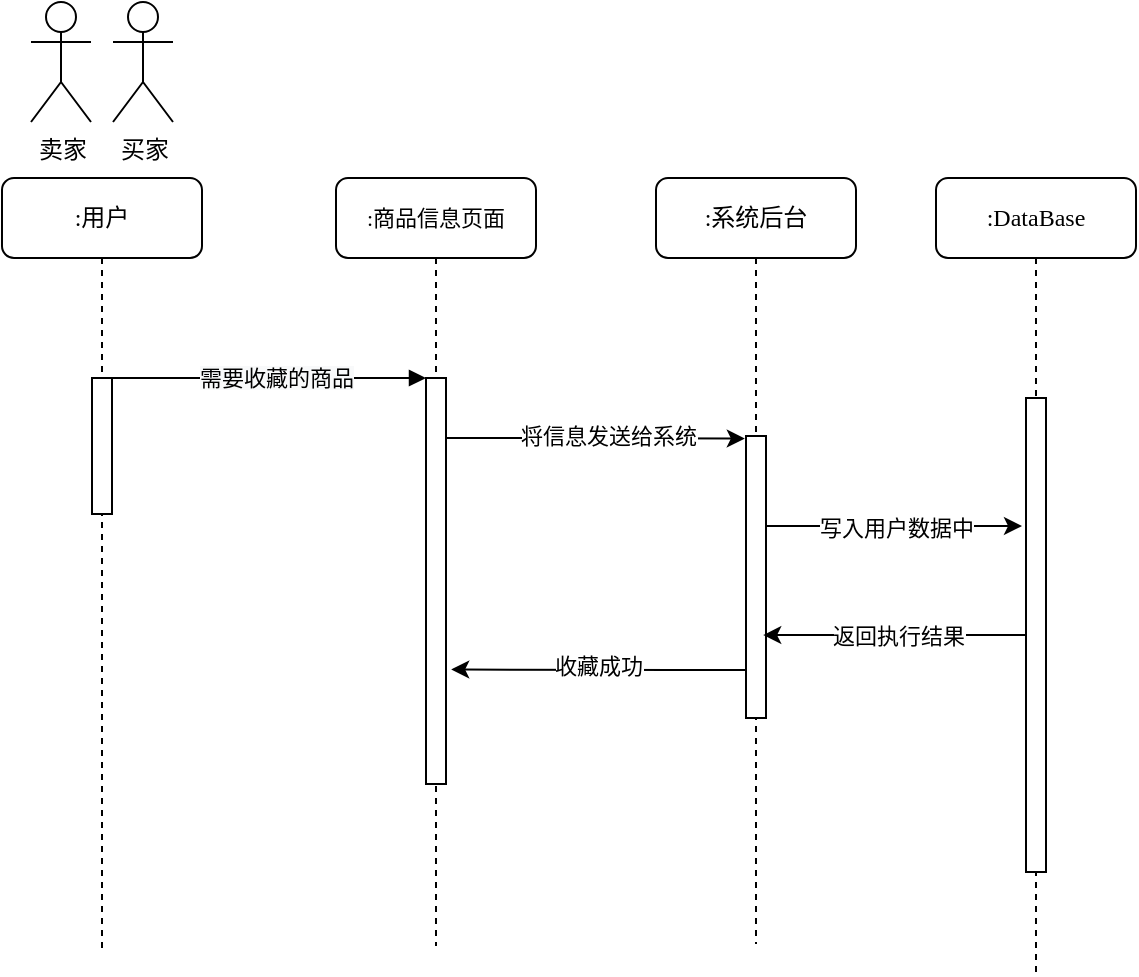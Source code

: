 <mxfile version="17.4.5" type="github">
  <diagram id="2B6EBatFKxE9Zw0DW82s" name="第 1 页">
    <mxGraphModel dx="1036" dy="557" grid="0" gridSize="10" guides="1" tooltips="1" connect="1" arrows="1" fold="1" page="1" pageScale="1" pageWidth="1169" pageHeight="827" math="0" shadow="0">
      <root>
        <mxCell id="0" />
        <mxCell id="1" parent="0" />
        <mxCell id="B5NuY8xFC4fIw8X8gln_-1" value="&lt;font style=&quot;font-size: 11px ; line-height: 1.2&quot;&gt;:商品信息页面&lt;/font&gt;" style="shape=umlLifeline;perimeter=lifelinePerimeter;whiteSpace=wrap;html=1;container=1;collapsible=0;recursiveResize=0;outlineConnect=0;rounded=1;shadow=0;comic=0;labelBackgroundColor=none;strokeWidth=1;fontFamily=Verdana;fontSize=12;align=center;" vertex="1" parent="1">
          <mxGeometry x="344" y="207" width="100" height="384" as="geometry" />
        </mxCell>
        <mxCell id="B5NuY8xFC4fIw8X8gln_-2" value="" style="html=1;points=[];perimeter=orthogonalPerimeter;rounded=0;shadow=0;comic=0;labelBackgroundColor=none;strokeWidth=1;fontFamily=Verdana;fontSize=12;align=center;" vertex="1" parent="B5NuY8xFC4fIw8X8gln_-1">
          <mxGeometry x="45" y="100" width="10" height="203" as="geometry" />
        </mxCell>
        <mxCell id="B5NuY8xFC4fIw8X8gln_-3" value=":系统后台" style="shape=umlLifeline;perimeter=lifelinePerimeter;whiteSpace=wrap;html=1;container=1;collapsible=0;recursiveResize=0;outlineConnect=0;rounded=1;shadow=0;comic=0;labelBackgroundColor=none;strokeWidth=1;fontFamily=Verdana;fontSize=12;align=center;" vertex="1" parent="1">
          <mxGeometry x="504" y="207" width="100" height="383" as="geometry" />
        </mxCell>
        <mxCell id="B5NuY8xFC4fIw8X8gln_-4" value="" style="html=1;points=[];perimeter=orthogonalPerimeter;rounded=0;shadow=0;comic=0;labelBackgroundColor=none;strokeWidth=1;fontFamily=Verdana;fontSize=12;align=center;" vertex="1" parent="B5NuY8xFC4fIw8X8gln_-3">
          <mxGeometry x="45" y="129" width="10" height="141" as="geometry" />
        </mxCell>
        <mxCell id="B5NuY8xFC4fIw8X8gln_-5" value=":DataBase" style="shape=umlLifeline;perimeter=lifelinePerimeter;whiteSpace=wrap;html=1;container=1;collapsible=0;recursiveResize=0;outlineConnect=0;rounded=1;shadow=0;comic=0;labelBackgroundColor=none;strokeWidth=1;fontFamily=Verdana;fontSize=12;align=center;" vertex="1" parent="1">
          <mxGeometry x="644" y="207" width="100" height="398" as="geometry" />
        </mxCell>
        <mxCell id="B5NuY8xFC4fIw8X8gln_-6" value="" style="html=1;points=[];perimeter=orthogonalPerimeter;rounded=0;shadow=0;comic=0;labelBackgroundColor=none;strokeWidth=1;fontFamily=Verdana;fontSize=12;align=center;" vertex="1" parent="B5NuY8xFC4fIw8X8gln_-5">
          <mxGeometry x="45" y="110" width="10" height="237" as="geometry" />
        </mxCell>
        <mxCell id="B5NuY8xFC4fIw8X8gln_-7" value=":用户" style="shape=umlLifeline;perimeter=lifelinePerimeter;whiteSpace=wrap;html=1;container=1;collapsible=0;recursiveResize=0;outlineConnect=0;rounded=1;shadow=0;comic=0;labelBackgroundColor=none;strokeWidth=1;fontFamily=Verdana;fontSize=12;align=center;" vertex="1" parent="1">
          <mxGeometry x="177" y="207" width="100" height="387" as="geometry" />
        </mxCell>
        <mxCell id="B5NuY8xFC4fIw8X8gln_-8" value="" style="html=1;points=[];perimeter=orthogonalPerimeter;rounded=0;shadow=0;comic=0;labelBackgroundColor=none;strokeWidth=1;fontFamily=Verdana;fontSize=12;align=center;" vertex="1" parent="B5NuY8xFC4fIw8X8gln_-7">
          <mxGeometry x="45" y="100" width="10" height="68" as="geometry" />
        </mxCell>
        <mxCell id="B5NuY8xFC4fIw8X8gln_-9" value="" style="html=1;verticalAlign=bottom;endArrow=block;entryX=0;entryY=0;labelBackgroundColor=none;fontFamily=Verdana;fontSize=12;edgeStyle=elbowEdgeStyle;elbow=vertical;" edge="1" parent="1" source="B5NuY8xFC4fIw8X8gln_-8" target="B5NuY8xFC4fIw8X8gln_-2">
          <mxGeometry x="-0.031" y="-57" relative="1" as="geometry">
            <mxPoint x="324" y="317" as="sourcePoint" />
            <mxPoint as="offset" />
          </mxGeometry>
        </mxCell>
        <mxCell id="B5NuY8xFC4fIw8X8gln_-10" value="&lt;font face=&quot;verdana&quot;&gt;&lt;span style=&quot;background-color: rgb(248 , 249 , 250)&quot;&gt;需要收藏的商品&lt;/span&gt;&lt;/font&gt;" style="edgeLabel;html=1;align=center;verticalAlign=middle;resizable=0;points=[];" vertex="1" connectable="0" parent="B5NuY8xFC4fIw8X8gln_-9">
          <mxGeometry x="-0.185" y="-2" relative="1" as="geometry">
            <mxPoint x="18" y="-2" as="offset" />
          </mxGeometry>
        </mxCell>
        <mxCell id="B5NuY8xFC4fIw8X8gln_-11" value="卖家" style="shape=umlActor;verticalLabelPosition=bottom;verticalAlign=top;html=1;outlineConnect=0;" vertex="1" parent="1">
          <mxGeometry x="191.5" y="119" width="30" height="60" as="geometry" />
        </mxCell>
        <mxCell id="B5NuY8xFC4fIw8X8gln_-12" style="edgeStyle=orthogonalEdgeStyle;rounded=0;orthogonalLoop=1;jettySize=auto;html=1;entryX=-0.059;entryY=0.009;entryDx=0;entryDy=0;entryPerimeter=0;" edge="1" parent="1" source="B5NuY8xFC4fIw8X8gln_-2" target="B5NuY8xFC4fIw8X8gln_-4">
          <mxGeometry relative="1" as="geometry">
            <Array as="points">
              <mxPoint x="432" y="337" />
              <mxPoint x="432" y="337" />
            </Array>
          </mxGeometry>
        </mxCell>
        <mxCell id="B5NuY8xFC4fIw8X8gln_-13" value="将信息发送给系统" style="edgeLabel;html=1;align=center;verticalAlign=middle;resizable=0;points=[];" vertex="1" connectable="0" parent="B5NuY8xFC4fIw8X8gln_-12">
          <mxGeometry x="0.077" y="1" relative="1" as="geometry">
            <mxPoint as="offset" />
          </mxGeometry>
        </mxCell>
        <mxCell id="B5NuY8xFC4fIw8X8gln_-14" style="edgeStyle=orthogonalEdgeStyle;rounded=0;orthogonalLoop=1;jettySize=auto;html=1;" edge="1" parent="1" source="B5NuY8xFC4fIw8X8gln_-4">
          <mxGeometry relative="1" as="geometry">
            <mxPoint x="687" y="381" as="targetPoint" />
            <Array as="points">
              <mxPoint x="590" y="381" />
              <mxPoint x="590" y="381" />
            </Array>
          </mxGeometry>
        </mxCell>
        <mxCell id="B5NuY8xFC4fIw8X8gln_-15" value="写入用户数据中" style="edgeLabel;html=1;align=center;verticalAlign=middle;resizable=0;points=[];" vertex="1" connectable="0" parent="B5NuY8xFC4fIw8X8gln_-14">
          <mxGeometry x="-0.254" y="-1" relative="1" as="geometry">
            <mxPoint x="17" as="offset" />
          </mxGeometry>
        </mxCell>
        <mxCell id="B5NuY8xFC4fIw8X8gln_-16" value="买家" style="shape=umlActor;verticalLabelPosition=bottom;verticalAlign=top;html=1;outlineConnect=0;" vertex="1" parent="1">
          <mxGeometry x="232.5" y="119" width="30" height="60" as="geometry" />
        </mxCell>
        <mxCell id="B5NuY8xFC4fIw8X8gln_-17" style="edgeStyle=orthogonalEdgeStyle;rounded=0;orthogonalLoop=1;jettySize=auto;html=1;entryX=0.86;entryY=0.706;entryDx=0;entryDy=0;entryPerimeter=0;" edge="1" parent="1" source="B5NuY8xFC4fIw8X8gln_-6" target="B5NuY8xFC4fIw8X8gln_-4">
          <mxGeometry relative="1" as="geometry" />
        </mxCell>
        <mxCell id="B5NuY8xFC4fIw8X8gln_-18" value="返回执行结果" style="edgeLabel;html=1;align=center;verticalAlign=middle;resizable=0;points=[];" vertex="1" connectable="0" parent="B5NuY8xFC4fIw8X8gln_-17">
          <mxGeometry x="0.279" y="1" relative="1" as="geometry">
            <mxPoint x="20" y="-1" as="offset" />
          </mxGeometry>
        </mxCell>
        <mxCell id="B5NuY8xFC4fIw8X8gln_-19" style="edgeStyle=orthogonalEdgeStyle;rounded=0;orthogonalLoop=1;jettySize=auto;html=1;entryX=1.26;entryY=0.718;entryDx=0;entryDy=0;entryPerimeter=0;" edge="1" parent="1" source="B5NuY8xFC4fIw8X8gln_-4" target="B5NuY8xFC4fIw8X8gln_-2">
          <mxGeometry relative="1" as="geometry">
            <Array as="points">
              <mxPoint x="515" y="453" />
              <mxPoint x="515" y="453" />
            </Array>
          </mxGeometry>
        </mxCell>
        <mxCell id="B5NuY8xFC4fIw8X8gln_-20" value="收藏成功" style="edgeLabel;html=1;align=center;verticalAlign=middle;resizable=0;points=[];" vertex="1" connectable="0" parent="B5NuY8xFC4fIw8X8gln_-19">
          <mxGeometry x="0.194" relative="1" as="geometry">
            <mxPoint x="14" y="-2" as="offset" />
          </mxGeometry>
        </mxCell>
      </root>
    </mxGraphModel>
  </diagram>
</mxfile>
